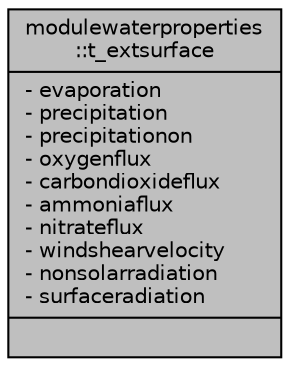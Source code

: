 digraph "modulewaterproperties::t_extsurface"
{
 // LATEX_PDF_SIZE
  edge [fontname="Helvetica",fontsize="10",labelfontname="Helvetica",labelfontsize="10"];
  node [fontname="Helvetica",fontsize="10",shape=record];
  Node1 [label="{modulewaterproperties\l::t_extsurface\n|- evaporation\l- precipitation\l- precipitationon\l- oxygenflux\l- carbondioxideflux\l- ammoniaflux\l- nitrateflux\l- windshearvelocity\l- nonsolarradiation\l- surfaceradiation\l|}",height=0.2,width=0.4,color="black", fillcolor="grey75", style="filled", fontcolor="black",tooltip=" "];
}
